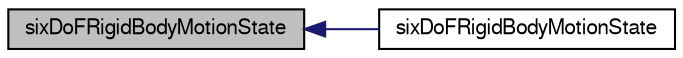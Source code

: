 digraph "sixDoFRigidBodyMotionState"
{
  bgcolor="transparent";
  edge [fontname="FreeSans",fontsize="10",labelfontname="FreeSans",labelfontsize="10"];
  node [fontname="FreeSans",fontsize="10",shape=record];
  rankdir="LR";
  Node1 [label="sixDoFRigidBodyMotionState",height=0.2,width=0.4,color="black", fillcolor="grey75", style="filled", fontcolor="black"];
  Node1 -> Node2 [dir="back",color="midnightblue",fontsize="10",style="solid",fontname="FreeSans"];
  Node2 [label="sixDoFRigidBodyMotionState",height=0.2,width=0.4,color="black",URL="$a29534.html#a15fb7f10c26550c664595910a5ef7fde",tooltip="Construct from dictionary. "];
}
